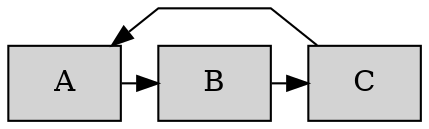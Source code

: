digraph listaCircular {
 splines=polyline;
 node [shape=box, style=filled];
 node0 [label="A"]; 
 node1 [label="B"]; 
 node2 [label="C"]; 
 node0 -> node1;
 node1 -> node2;
 node2 -> node0; 
  { rank = same; node0; node1; node2; }
}